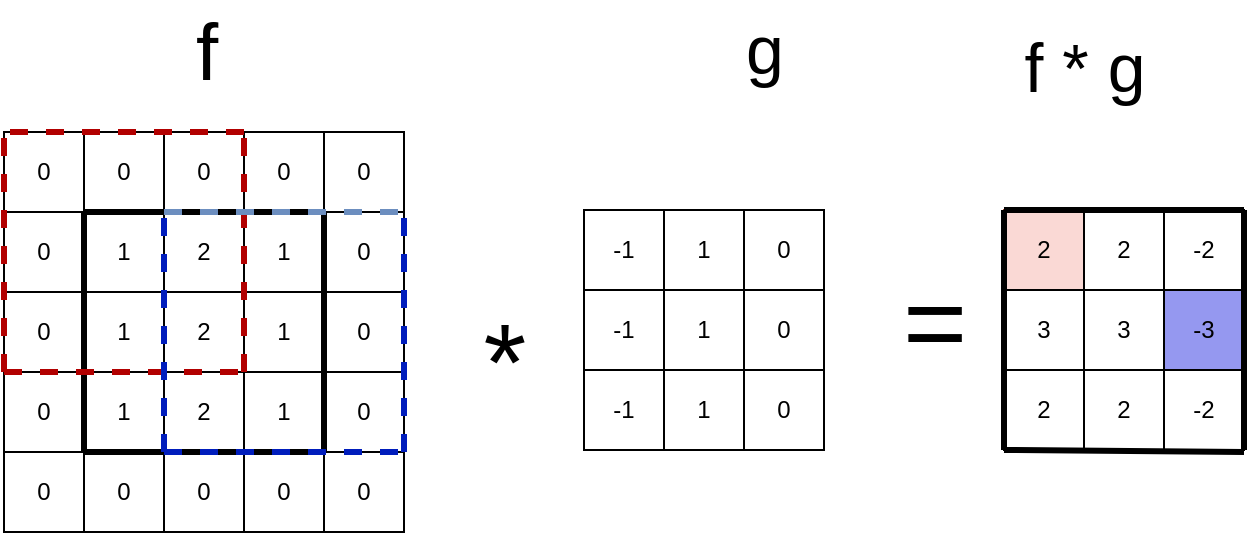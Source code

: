 <mxfile version="13.1.14" type="device"><diagram id="E6zuGo73PeDU704xDF2i" name="Page-1"><mxGraphModel dx="946" dy="510" grid="1" gridSize="10" guides="1" tooltips="1" connect="1" arrows="1" fold="1" page="1" pageScale="1" pageWidth="827" pageHeight="1169" math="0" shadow="0"><root><mxCell id="0"/><mxCell id="1" parent="0"/><mxCell id="BOBfWMCfv6xo76xL8nRS-1" value="0" style="whiteSpace=wrap;html=1;aspect=fixed;" parent="1" vertex="1"><mxGeometry x="10" y="720" width="40" height="40" as="geometry"/></mxCell><mxCell id="BOBfWMCfv6xo76xL8nRS-2" value="0" style="whiteSpace=wrap;html=1;aspect=fixed;" parent="1" vertex="1"><mxGeometry x="50" y="720" width="40" height="40" as="geometry"/></mxCell><mxCell id="BOBfWMCfv6xo76xL8nRS-13" value="0" style="whiteSpace=wrap;html=1;aspect=fixed;" parent="1" vertex="1"><mxGeometry x="90" y="720" width="40" height="40" as="geometry"/></mxCell><mxCell id="BOBfWMCfv6xo76xL8nRS-14" value="0" style="whiteSpace=wrap;html=1;aspect=fixed;" parent="1" vertex="1"><mxGeometry x="130" y="720" width="40" height="40" as="geometry"/></mxCell><mxCell id="BOBfWMCfv6xo76xL8nRS-15" value="0" style="whiteSpace=wrap;html=1;aspect=fixed;" parent="1" vertex="1"><mxGeometry x="170" y="720" width="40" height="40" as="geometry"/></mxCell><mxCell id="BOBfWMCfv6xo76xL8nRS-16" value="0" style="whiteSpace=wrap;html=1;aspect=fixed;" parent="1" vertex="1"><mxGeometry x="10" y="760" width="40" height="40" as="geometry"/></mxCell><mxCell id="BOBfWMCfv6xo76xL8nRS-17" value="1" style="whiteSpace=wrap;html=1;aspect=fixed;" parent="1" vertex="1"><mxGeometry x="50" y="760" width="40" height="40" as="geometry"/></mxCell><mxCell id="BOBfWMCfv6xo76xL8nRS-18" value="2" style="whiteSpace=wrap;html=1;aspect=fixed;" parent="1" vertex="1"><mxGeometry x="90" y="760" width="40" height="40" as="geometry"/></mxCell><mxCell id="BOBfWMCfv6xo76xL8nRS-19" value="1" style="whiteSpace=wrap;html=1;aspect=fixed;" parent="1" vertex="1"><mxGeometry x="130" y="760" width="40" height="40" as="geometry"/></mxCell><mxCell id="BOBfWMCfv6xo76xL8nRS-20" value="0" style="whiteSpace=wrap;html=1;aspect=fixed;" parent="1" vertex="1"><mxGeometry x="170" y="760" width="40" height="40" as="geometry"/></mxCell><mxCell id="BOBfWMCfv6xo76xL8nRS-21" value="0" style="whiteSpace=wrap;html=1;aspect=fixed;" parent="1" vertex="1"><mxGeometry x="10" y="800" width="40" height="40" as="geometry"/></mxCell><mxCell id="BOBfWMCfv6xo76xL8nRS-22" value="1" style="whiteSpace=wrap;html=1;aspect=fixed;" parent="1" vertex="1"><mxGeometry x="50" y="800" width="40" height="40" as="geometry"/></mxCell><mxCell id="BOBfWMCfv6xo76xL8nRS-23" value="2" style="whiteSpace=wrap;html=1;aspect=fixed;" parent="1" vertex="1"><mxGeometry x="90" y="800" width="40" height="40" as="geometry"/></mxCell><mxCell id="BOBfWMCfv6xo76xL8nRS-24" value="1" style="whiteSpace=wrap;html=1;aspect=fixed;" parent="1" vertex="1"><mxGeometry x="130" y="800" width="40" height="40" as="geometry"/></mxCell><mxCell id="BOBfWMCfv6xo76xL8nRS-25" value="0" style="whiteSpace=wrap;html=1;aspect=fixed;" parent="1" vertex="1"><mxGeometry x="170" y="800" width="40" height="40" as="geometry"/></mxCell><mxCell id="BOBfWMCfv6xo76xL8nRS-26" value="0" style="whiteSpace=wrap;html=1;aspect=fixed;" parent="1" vertex="1"><mxGeometry x="10" y="840" width="40" height="40" as="geometry"/></mxCell><mxCell id="BOBfWMCfv6xo76xL8nRS-27" value="1" style="whiteSpace=wrap;html=1;aspect=fixed;" parent="1" vertex="1"><mxGeometry x="50" y="840" width="40" height="40" as="geometry"/></mxCell><mxCell id="BOBfWMCfv6xo76xL8nRS-28" value="2" style="whiteSpace=wrap;html=1;aspect=fixed;" parent="1" vertex="1"><mxGeometry x="90" y="840" width="40" height="40" as="geometry"/></mxCell><mxCell id="BOBfWMCfv6xo76xL8nRS-29" value="1" style="whiteSpace=wrap;html=1;aspect=fixed;" parent="1" vertex="1"><mxGeometry x="130" y="840" width="40" height="40" as="geometry"/></mxCell><mxCell id="BOBfWMCfv6xo76xL8nRS-30" value="0" style="whiteSpace=wrap;html=1;aspect=fixed;" parent="1" vertex="1"><mxGeometry x="170" y="840" width="40" height="40" as="geometry"/></mxCell><mxCell id="BOBfWMCfv6xo76xL8nRS-31" value="0" style="whiteSpace=wrap;html=1;aspect=fixed;" parent="1" vertex="1"><mxGeometry x="10" y="880" width="40" height="40" as="geometry"/></mxCell><mxCell id="BOBfWMCfv6xo76xL8nRS-32" value="0" style="whiteSpace=wrap;html=1;aspect=fixed;" parent="1" vertex="1"><mxGeometry x="50" y="880" width="40" height="40" as="geometry"/></mxCell><mxCell id="BOBfWMCfv6xo76xL8nRS-33" value="0" style="whiteSpace=wrap;html=1;aspect=fixed;" parent="1" vertex="1"><mxGeometry x="90" y="880" width="40" height="40" as="geometry"/></mxCell><mxCell id="BOBfWMCfv6xo76xL8nRS-34" value="0" style="whiteSpace=wrap;html=1;aspect=fixed;" parent="1" vertex="1"><mxGeometry x="130" y="880" width="40" height="40" as="geometry"/></mxCell><mxCell id="BOBfWMCfv6xo76xL8nRS-35" value="0" style="whiteSpace=wrap;html=1;aspect=fixed;" parent="1" vertex="1"><mxGeometry x="170" y="880" width="40" height="40" as="geometry"/></mxCell><mxCell id="BOBfWMCfv6xo76xL8nRS-36" value="" style="endArrow=none;html=1;exitX=1;exitY=1;exitDx=0;exitDy=0;entryX=0;entryY=0;entryDx=0;entryDy=0;strokeWidth=3;" parent="1" source="BOBfWMCfv6xo76xL8nRS-26" target="BOBfWMCfv6xo76xL8nRS-17" edge="1"><mxGeometry width="50" height="50" relative="1" as="geometry"><mxPoint x="40" y="810" as="sourcePoint"/><mxPoint x="90" y="760" as="targetPoint"/></mxGeometry></mxCell><mxCell id="BOBfWMCfv6xo76xL8nRS-38" value="" style="endArrow=none;html=1;exitX=1;exitY=0;exitDx=0;exitDy=0;entryX=1;entryY=0;entryDx=0;entryDy=0;strokeWidth=3;" parent="1" source="BOBfWMCfv6xo76xL8nRS-31" target="BOBfWMCfv6xo76xL8nRS-34" edge="1"><mxGeometry width="50" height="50" relative="1" as="geometry"><mxPoint x="89" y="1050" as="sourcePoint"/><mxPoint x="89" y="930" as="targetPoint"/></mxGeometry></mxCell><mxCell id="BOBfWMCfv6xo76xL8nRS-39" value="" style="endArrow=none;html=1;exitX=1;exitY=1;exitDx=0;exitDy=0;entryX=0;entryY=0;entryDx=0;entryDy=0;strokeWidth=3;" parent="1" edge="1"><mxGeometry width="50" height="50" relative="1" as="geometry"><mxPoint x="170" y="880" as="sourcePoint"/><mxPoint x="170" y="760" as="targetPoint"/></mxGeometry></mxCell><mxCell id="BOBfWMCfv6xo76xL8nRS-40" value="" style="endArrow=none;html=1;exitX=1;exitY=0;exitDx=0;exitDy=0;entryX=1;entryY=1;entryDx=0;entryDy=0;strokeWidth=3;" parent="1" source="BOBfWMCfv6xo76xL8nRS-19" target="BOBfWMCfv6xo76xL8nRS-1" edge="1"><mxGeometry width="50" height="50" relative="1" as="geometry"><mxPoint x="80" y="910" as="sourcePoint"/><mxPoint x="80" y="790" as="targetPoint"/></mxGeometry></mxCell><mxCell id="BOBfWMCfv6xo76xL8nRS-41" value="" style="endArrow=none;dashed=1;html=1;strokeWidth=3;exitX=0;exitY=1;exitDx=0;exitDy=0;entryX=0;entryY=0;entryDx=0;entryDy=0;fillColor=#e51400;strokeColor=#B20000;" parent="1" source="BOBfWMCfv6xo76xL8nRS-21" target="BOBfWMCfv6xo76xL8nRS-1" edge="1"><mxGeometry width="50" height="50" relative="1" as="geometry"><mxPoint x="40" y="840" as="sourcePoint"/><mxPoint x="90" y="790" as="targetPoint"/></mxGeometry></mxCell><mxCell id="BOBfWMCfv6xo76xL8nRS-42" value="" style="endArrow=none;dashed=1;html=1;strokeWidth=3;exitX=0;exitY=0;exitDx=0;exitDy=0;entryX=1;entryY=1;entryDx=0;entryDy=0;fillColor=#e51400;strokeColor=#B20000;" parent="1" source="BOBfWMCfv6xo76xL8nRS-26" target="BOBfWMCfv6xo76xL8nRS-23" edge="1"><mxGeometry width="50" height="50" relative="1" as="geometry"><mxPoint x="-100" y="910" as="sourcePoint"/><mxPoint x="-100" y="790" as="targetPoint"/></mxGeometry></mxCell><mxCell id="BOBfWMCfv6xo76xL8nRS-43" value="" style="endArrow=none;dashed=1;html=1;strokeWidth=3;exitX=0;exitY=1;exitDx=0;exitDy=0;entryX=0;entryY=0;entryDx=0;entryDy=0;fillColor=#e51400;strokeColor=#B20000;" parent="1" edge="1"><mxGeometry width="50" height="50" relative="1" as="geometry"><mxPoint x="130" y="840" as="sourcePoint"/><mxPoint x="130" y="720" as="targetPoint"/></mxGeometry></mxCell><mxCell id="BOBfWMCfv6xo76xL8nRS-44" value="" style="endArrow=none;dashed=1;html=1;strokeWidth=3;exitX=0;exitY=0;exitDx=0;exitDy=0;fillColor=#e51400;strokeColor=#B20000;" parent="1" source="BOBfWMCfv6xo76xL8nRS-14" edge="1"><mxGeometry width="50" height="50" relative="1" as="geometry"><mxPoint x="40" y="870" as="sourcePoint"/><mxPoint x="10" y="720" as="targetPoint"/></mxGeometry></mxCell><mxCell id="BOBfWMCfv6xo76xL8nRS-45" value="" style="endArrow=none;dashed=1;html=1;strokeWidth=3;fillColor=#0050ef;strokeColor=#001DBC;" parent="1" edge="1"><mxGeometry width="50" height="50" relative="1" as="geometry"><mxPoint x="90" y="880" as="sourcePoint"/><mxPoint x="90" y="760" as="targetPoint"/></mxGeometry></mxCell><mxCell id="BOBfWMCfv6xo76xL8nRS-46" value="" style="endArrow=none;dashed=1;html=1;strokeWidth=3;fillColor=#dae8fc;strokeColor=#6c8ebf;" parent="1" edge="1"><mxGeometry width="50" height="50" relative="1" as="geometry"><mxPoint x="90" y="760" as="sourcePoint"/><mxPoint x="210" y="760" as="targetPoint"/></mxGeometry></mxCell><mxCell id="BOBfWMCfv6xo76xL8nRS-47" value="" style="endArrow=none;dashed=1;html=1;strokeWidth=3;fillColor=#0050ef;strokeColor=#001DBC;" parent="1" edge="1"><mxGeometry width="50" height="50" relative="1" as="geometry"><mxPoint x="90" y="880" as="sourcePoint"/><mxPoint x="210" y="880" as="targetPoint"/></mxGeometry></mxCell><mxCell id="BOBfWMCfv6xo76xL8nRS-48" value="" style="endArrow=none;dashed=1;html=1;strokeWidth=3;fillColor=#0050ef;strokeColor=#001DBC;" parent="1" edge="1"><mxGeometry width="50" height="50" relative="1" as="geometry"><mxPoint x="210" y="880" as="sourcePoint"/><mxPoint x="210" y="760" as="targetPoint"/></mxGeometry></mxCell><mxCell id="BOBfWMCfv6xo76xL8nRS-50" value="*&lt;br style=&quot;font-size: 55px;&quot;&gt;" style="text;html=1;align=center;verticalAlign=middle;resizable=0;points=[];autosize=1;strokeWidth=1;fontSize=55;" parent="1" vertex="1"><mxGeometry x="240" y="799" width="40" height="70" as="geometry"/></mxCell><mxCell id="BOBfWMCfv6xo76xL8nRS-51" value="-1" style="rounded=0;whiteSpace=wrap;html=1;strokeWidth=1;fontSize=12;" parent="1" vertex="1"><mxGeometry x="300" y="759" width="40" height="40" as="geometry"/></mxCell><mxCell id="BOBfWMCfv6xo76xL8nRS-62" value="1" style="rounded=0;whiteSpace=wrap;html=1;strokeWidth=1;fontSize=12;" parent="1" vertex="1"><mxGeometry x="340" y="799" width="40" height="40" as="geometry"/></mxCell><mxCell id="BOBfWMCfv6xo76xL8nRS-63" value="-1" style="rounded=0;whiteSpace=wrap;html=1;strokeWidth=1;fontSize=12;" parent="1" vertex="1"><mxGeometry x="300" y="799" width="40" height="40" as="geometry"/></mxCell><mxCell id="BOBfWMCfv6xo76xL8nRS-64" value="0" style="rounded=0;whiteSpace=wrap;html=1;strokeWidth=1;fontSize=12;" parent="1" vertex="1"><mxGeometry x="380" y="759" width="40" height="40" as="geometry"/></mxCell><mxCell id="BOBfWMCfv6xo76xL8nRS-65" value="1" style="rounded=0;whiteSpace=wrap;html=1;strokeWidth=1;fontSize=12;" parent="1" vertex="1"><mxGeometry x="340" y="759" width="40" height="40" as="geometry"/></mxCell><mxCell id="BOBfWMCfv6xo76xL8nRS-67" value="0" style="rounded=0;whiteSpace=wrap;html=1;strokeWidth=1;fontSize=12;" parent="1" vertex="1"><mxGeometry x="380" y="799" width="40" height="40" as="geometry"/></mxCell><mxCell id="BOBfWMCfv6xo76xL8nRS-68" value="0" style="rounded=0;whiteSpace=wrap;html=1;strokeWidth=1;fontSize=12;" parent="1" vertex="1"><mxGeometry x="380" y="839" width="40" height="40" as="geometry"/></mxCell><mxCell id="BOBfWMCfv6xo76xL8nRS-69" value="1" style="rounded=0;whiteSpace=wrap;html=1;strokeWidth=1;fontSize=12;" parent="1" vertex="1"><mxGeometry x="340" y="839" width="40" height="40" as="geometry"/></mxCell><mxCell id="BOBfWMCfv6xo76xL8nRS-70" value="-1" style="rounded=0;whiteSpace=wrap;html=1;strokeWidth=1;fontSize=12;" parent="1" vertex="1"><mxGeometry x="300" y="839" width="40" height="40" as="geometry"/></mxCell><mxCell id="BOBfWMCfv6xo76xL8nRS-71" value="=" style="text;html=1;align=center;verticalAlign=middle;resizable=0;points=[];autosize=1;strokeWidth=1;fontSize=55;" parent="1" vertex="1"><mxGeometry x="450" y="779" width="50" height="70" as="geometry"/></mxCell><mxCell id="BOBfWMCfv6xo76xL8nRS-72" value="2" style="rounded=0;whiteSpace=wrap;html=1;strokeWidth=1;fontSize=12;fillColor=#fad9d5;strokeColor=#ae4132;" parent="1" vertex="1"><mxGeometry x="510" y="759" width="40" height="40" as="geometry"/></mxCell><mxCell id="BOBfWMCfv6xo76xL8nRS-74" value="3" style="rounded=0;whiteSpace=wrap;html=1;strokeWidth=1;fontSize=12;" parent="1" vertex="1"><mxGeometry x="510" y="799" width="40" height="40" as="geometry"/></mxCell><mxCell id="BOBfWMCfv6xo76xL8nRS-75" value="2" style="rounded=0;whiteSpace=wrap;html=1;strokeWidth=1;fontSize=12;" parent="1" vertex="1"><mxGeometry x="550" y="759" width="40" height="40" as="geometry"/></mxCell><mxCell id="BOBfWMCfv6xo76xL8nRS-77" value="-3" style="rounded=0;whiteSpace=wrap;html=1;strokeWidth=1;fontSize=12;fillColor=#9598F0;strokeColor=#10739e;" parent="1" vertex="1"><mxGeometry x="590" y="799" width="40" height="40" as="geometry"/></mxCell><mxCell id="BOBfWMCfv6xo76xL8nRS-78" value="2" style="rounded=0;whiteSpace=wrap;html=1;strokeWidth=1;fontSize=12;" parent="1" vertex="1"><mxGeometry x="550" y="839" width="40" height="40" as="geometry"/></mxCell><mxCell id="BOBfWMCfv6xo76xL8nRS-80" value="2" style="rounded=0;whiteSpace=wrap;html=1;strokeWidth=1;fontSize=12;" parent="1" vertex="1"><mxGeometry x="510" y="839" width="40" height="40" as="geometry"/></mxCell><mxCell id="BOBfWMCfv6xo76xL8nRS-83" value="&lt;font style=&quot;font-size: 40px&quot;&gt;f&lt;br&gt;&lt;/font&gt;" style="text;html=1;align=center;verticalAlign=middle;resizable=0;points=[];autosize=1;fontSize=12;" parent="1" vertex="1"><mxGeometry x="96" y="664" width="30" height="30" as="geometry"/></mxCell><mxCell id="BOBfWMCfv6xo76xL8nRS-84" value="g" style="text;html=1;align=center;verticalAlign=middle;resizable=0;points=[];autosize=1;fontSize=34;" parent="1" vertex="1"><mxGeometry x="375" y="654" width="30" height="50" as="geometry"/></mxCell><mxCell id="BOBfWMCfv6xo76xL8nRS-85" value="f * g" style="text;html=1;align=center;verticalAlign=middle;resizable=0;points=[];autosize=1;fontSize=34;" parent="1" vertex="1"><mxGeometry x="510" y="663" width="80" height="50" as="geometry"/></mxCell><mxCell id="BOBfWMCfv6xo76xL8nRS-86" value="" style="endArrow=none;html=1;exitX=1;exitY=1;exitDx=0;exitDy=0;entryX=0;entryY=0;entryDx=0;entryDy=0;strokeWidth=3;" parent="1" edge="1"><mxGeometry width="50" height="50" relative="1" as="geometry"><mxPoint x="510" y="879" as="sourcePoint"/><mxPoint x="510" y="759" as="targetPoint"/><Array as="points"><mxPoint x="510" y="829"/></Array></mxGeometry></mxCell><mxCell id="jvmyj6M6WuXBFn9V-NLc-5" value="-2" style="rounded=0;whiteSpace=wrap;html=1;strokeWidth=1;fontSize=12;" vertex="1" parent="1"><mxGeometry x="590" y="759" width="40" height="40" as="geometry"/></mxCell><mxCell id="jvmyj6M6WuXBFn9V-NLc-6" value="3" style="rounded=0;whiteSpace=wrap;html=1;strokeWidth=1;fontSize=12;" vertex="1" parent="1"><mxGeometry x="550" y="799" width="40" height="40" as="geometry"/></mxCell><mxCell id="jvmyj6M6WuXBFn9V-NLc-7" value="-2" style="rounded=0;whiteSpace=wrap;html=1;strokeWidth=1;fontSize=12;" vertex="1" parent="1"><mxGeometry x="590" y="839" width="40" height="40" as="geometry"/></mxCell><mxCell id="BOBfWMCfv6xo76xL8nRS-89" value="" style="endArrow=none;html=1;strokeWidth=3;" parent="1" edge="1"><mxGeometry width="50" height="50" relative="1" as="geometry"><mxPoint x="630" y="759" as="sourcePoint"/><mxPoint x="630" y="879" as="targetPoint"/><Array as="points"/></mxGeometry></mxCell><mxCell id="BOBfWMCfv6xo76xL8nRS-87" value="" style="endArrow=none;html=1;exitX=0;exitY=1;exitDx=0;exitDy=0;strokeWidth=3;" parent="1" source="BOBfWMCfv6xo76xL8nRS-80" edge="1"><mxGeometry width="50" height="50" relative="1" as="geometry"><mxPoint x="520" y="889" as="sourcePoint"/><mxPoint x="630" y="880" as="targetPoint"/><Array as="points"/></mxGeometry></mxCell><mxCell id="BOBfWMCfv6xo76xL8nRS-88" value="" style="endArrow=none;html=1;exitX=0;exitY=0;exitDx=0;exitDy=0;strokeWidth=3;" parent="1" source="BOBfWMCfv6xo76xL8nRS-72" edge="1"><mxGeometry width="50" height="50" relative="1" as="geometry"><mxPoint x="520" y="889" as="sourcePoint"/><mxPoint x="630" y="759" as="targetPoint"/><Array as="points"><mxPoint x="570" y="759"/></Array></mxGeometry></mxCell></root></mxGraphModel></diagram></mxfile>